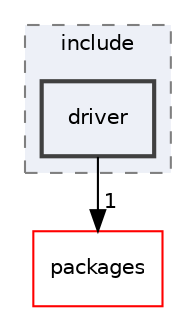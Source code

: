 digraph "drv_modules/private/video/dsp_v6/include/driver"
{
 // INTERACTIVE_SVG=YES
 // LATEX_PDF_SIZE
  bgcolor="transparent";
  edge [fontname="Helvetica",fontsize="10",labelfontname="Helvetica",labelfontsize="10"];
  node [fontname="Helvetica",fontsize="10",shape=record];
  compound=true
  subgraph clusterdir_ed9ca10451a877d4cca6839915c31f31 {
    graph [ bgcolor="#edf0f7", pencolor="grey50", style="filled,dashed,", label="include", fontname="Helvetica", fontsize="10", URL="dir_ed9ca10451a877d4cca6839915c31f31.html"]
  dir_ccaa68932c7ea81b7d774ac1f5d1a699 [shape=box, label="driver", style="filled,bold,", fillcolor="#edf0f7", color="grey25", URL="dir_ccaa68932c7ea81b7d774ac1f5d1a699.html"];
  }
  dir_93501a11e921083efbd154e0cdff5f10 [shape=box, label="packages", style="", fillcolor="#edf0f7", color="red", URL="dir_93501a11e921083efbd154e0cdff5f10.html"];
  dir_ccaa68932c7ea81b7d774ac1f5d1a699->dir_93501a11e921083efbd154e0cdff5f10 [headlabel="1", labeldistance=1.5 headhref="dir_000005_000014.html"];
}
